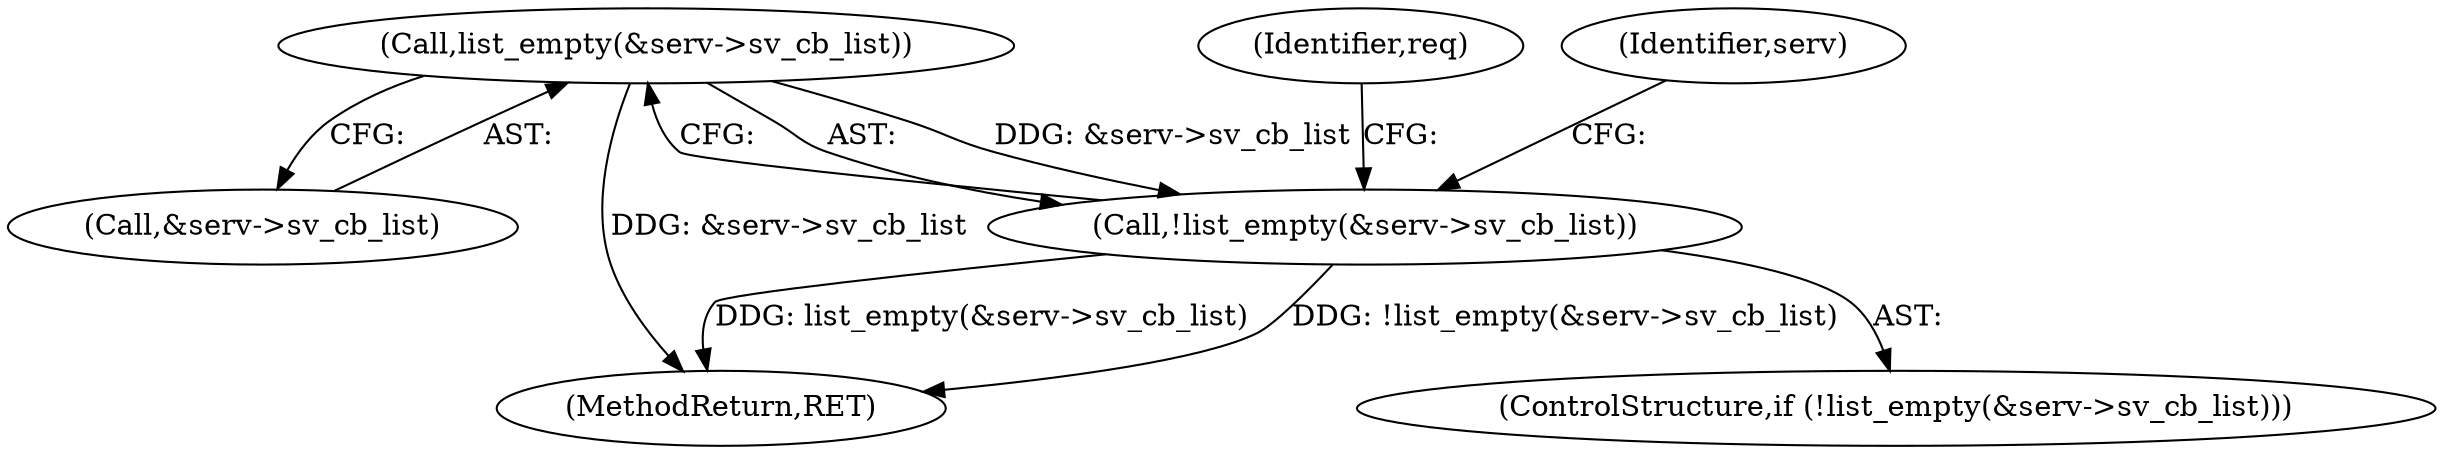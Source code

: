 digraph "0_linux_c70422f760c120480fee4de6c38804c72aa26bc1_2@pointer" {
"1000143" [label="(Call,list_empty(&serv->sv_cb_list))"];
"1000142" [label="(Call,!list_empty(&serv->sv_cb_list))"];
"1000144" [label="(Call,&serv->sv_cb_list)"];
"1000143" [label="(Call,list_empty(&serv->sv_cb_list))"];
"1000201" [label="(MethodReturn,RET)"];
"1000152" [label="(Identifier,req)"];
"1000182" [label="(Identifier,serv)"];
"1000142" [label="(Call,!list_empty(&serv->sv_cb_list))"];
"1000141" [label="(ControlStructure,if (!list_empty(&serv->sv_cb_list)))"];
"1000143" -> "1000142"  [label="AST: "];
"1000143" -> "1000144"  [label="CFG: "];
"1000144" -> "1000143"  [label="AST: "];
"1000142" -> "1000143"  [label="CFG: "];
"1000143" -> "1000201"  [label="DDG: &serv->sv_cb_list"];
"1000143" -> "1000142"  [label="DDG: &serv->sv_cb_list"];
"1000142" -> "1000141"  [label="AST: "];
"1000152" -> "1000142"  [label="CFG: "];
"1000182" -> "1000142"  [label="CFG: "];
"1000142" -> "1000201"  [label="DDG: !list_empty(&serv->sv_cb_list)"];
"1000142" -> "1000201"  [label="DDG: list_empty(&serv->sv_cb_list)"];
}
